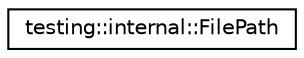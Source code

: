 digraph G
{
  edge [fontname="Helvetica",fontsize="10",labelfontname="Helvetica",labelfontsize="10"];
  node [fontname="Helvetica",fontsize="10",shape=record];
  rankdir="LR";
  Node1 [label="testing::internal::FilePath",height=0.2,width=0.4,color="black", fillcolor="white", style="filled",URL="$classtesting_1_1internal_1_1FilePath.html"];
}
